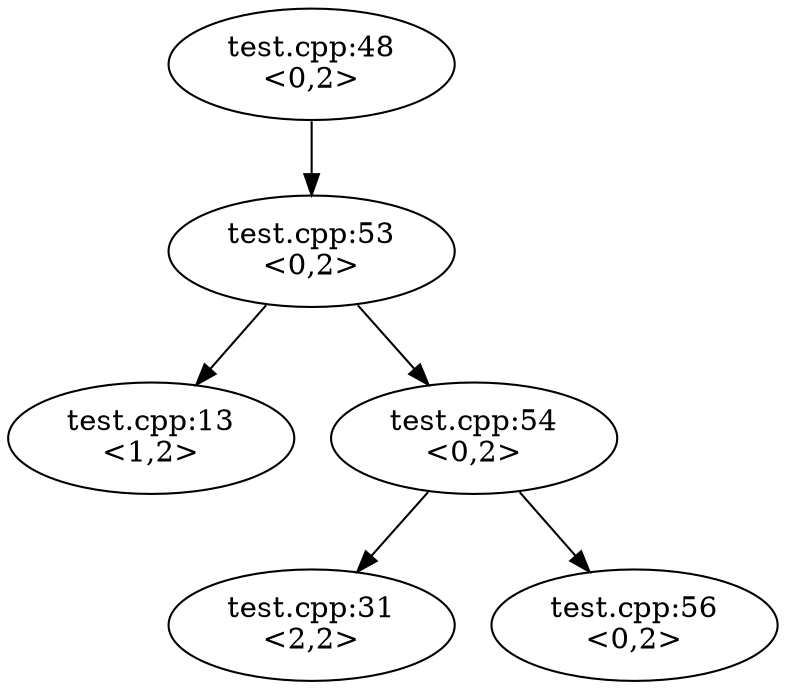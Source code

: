 digraph G {
  n1 -> n2;
  n2 -> n3;
  n2 -> n4;
  n4 -> n5;
  n4 -> n6;
  n1 [label="test.cpp:48\n<0,2>"];
  n2 [label="test.cpp:53\n<0,2>"];
  n3 [label="test.cpp:13\n<1,2>"];
  n4 [label="test.cpp:54\n<0,2>"];
  n5 [label="test.cpp:31\n<2,2>"];
  n6 [label="test.cpp:56\n<0,2>"];
}
